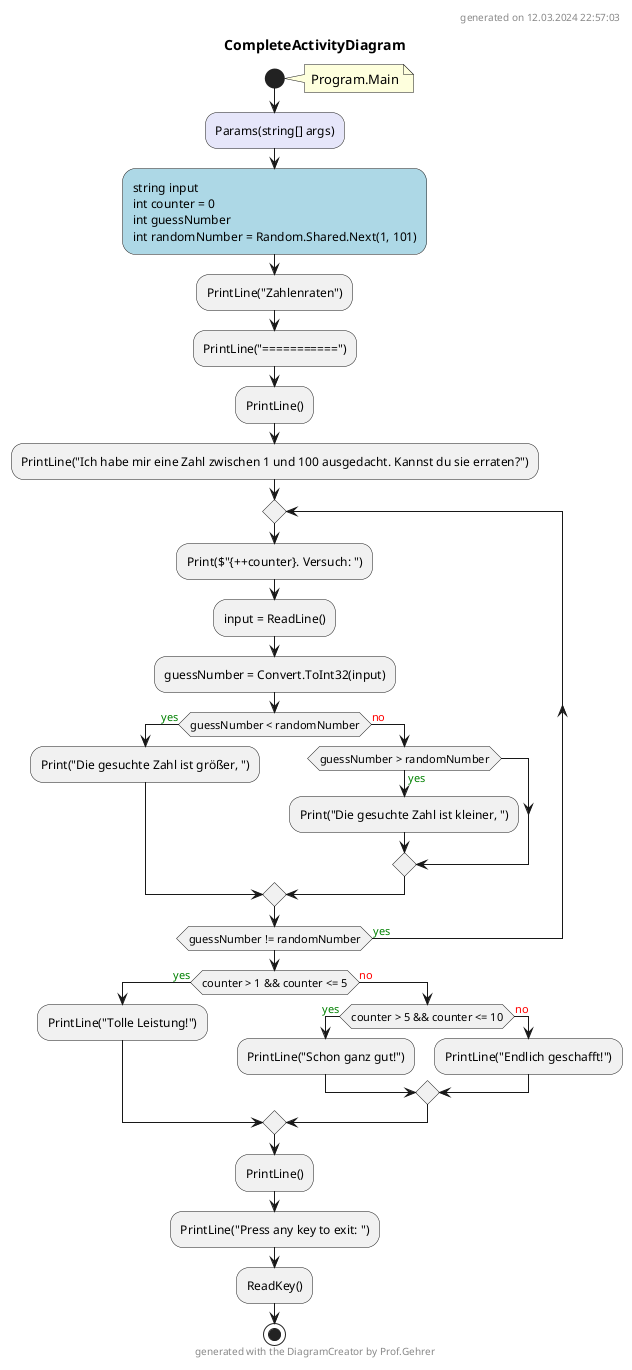 @startuml CompleteActivityDiagram
header
generated on 12.03.2024 22:57:03
end header
title CompleteActivityDiagram
start
note right:  Program.Main
#Lavender:Params(string[] args);
#LightBlue:string input
int counter = 0
int guessNumber
int randomNumber = Random.Shared.Next(1, 101);
:PrintLine("Zahlenraten");
:PrintLine("===========");
:PrintLine();
:PrintLine("Ich habe mir eine Zahl zwischen 1 und 100 ausgedacht. Kannst du sie erraten?");
repeat
    :Print($"{++counter}. Versuch: ");
    :input = ReadLine();
    :guessNumber = Convert.ToInt32(input);
    if (guessNumber < randomNumber) then (<color:green>yes)
        :Print("Die gesuchte Zahl ist größer, ");
      else (<color:red>no)
        if (guessNumber > randomNumber) then (<color:green>yes)
            :Print("Die gesuchte Zahl ist kleiner, ");
        endif
    endif
repeat while (guessNumber != randomNumber) is (<color:green>yes)
if (counter > 1 && counter <= 5) then (<color:green>yes)
    :PrintLine("Tolle Leistung!");
  else (<color:red>no)
    if (counter > 5 && counter <= 10) then (<color:green>yes)
        :PrintLine("Schon ganz gut!");
      else (<color:red>no)
          :PrintLine("Endlich geschafft!");
    endif
endif
:PrintLine();
:PrintLine("Press any key to exit: ");
:ReadKey();
stop
footer
generated with the DiagramCreator by Prof.Gehrer
end footer
@enduml
